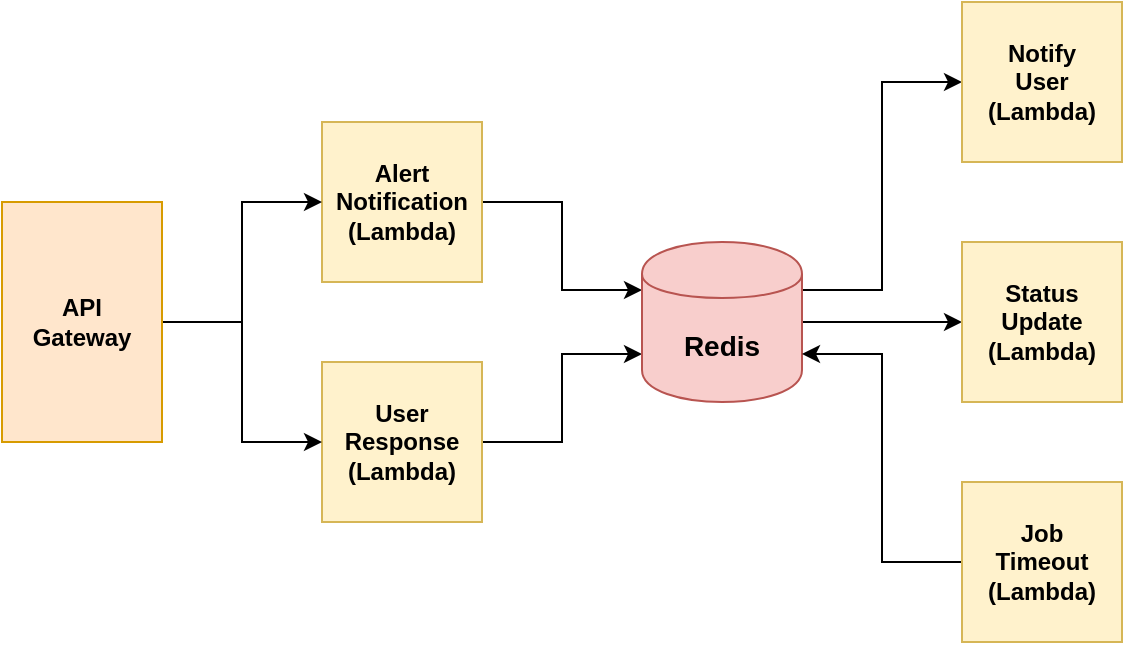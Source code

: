<mxfile version="12.1.3" type="device" pages="1"><diagram id="lVNuTSO0h6tkPmrTnnza" name="Page-1"><mxGraphModel dx="840" dy="697" grid="1" gridSize="10" guides="1" tooltips="1" connect="1" arrows="1" fold="1" page="1" pageScale="1" pageWidth="850" pageHeight="1100" math="0" shadow="0"><root><mxCell id="0"/><mxCell id="1" parent="0"/><mxCell id="XjDLLhO8p2b_KuAGFBRZ-9" style="edgeStyle=orthogonalEdgeStyle;rounded=0;orthogonalLoop=1;jettySize=auto;html=1;exitX=1;exitY=0.5;exitDx=0;exitDy=0;entryX=0;entryY=0.3;entryDx=0;entryDy=0;" edge="1" parent="1" source="4D2oloACwnhCHtlaFUdp-2" target="4D2oloACwnhCHtlaFUdp-7"><mxGeometry relative="1" as="geometry"/></mxCell><mxCell id="4D2oloACwnhCHtlaFUdp-2" value="Alert&lt;br&gt;Notification&lt;br&gt;(Lambda)" style="whiteSpace=wrap;html=1;aspect=fixed;fillColor=#fff2cc;strokeColor=#d6b656;fontStyle=1" parent="1" vertex="1"><mxGeometry x="200" y="120" width="80" height="80" as="geometry"/></mxCell><mxCell id="XjDLLhO8p2b_KuAGFBRZ-13" style="edgeStyle=orthogonalEdgeStyle;rounded=0;orthogonalLoop=1;jettySize=auto;html=1;exitX=1;exitY=0.5;exitDx=0;exitDy=0;entryX=0;entryY=0.7;entryDx=0;entryDy=0;startArrow=none;startFill=0;" edge="1" parent="1" source="4D2oloACwnhCHtlaFUdp-3" target="4D2oloACwnhCHtlaFUdp-7"><mxGeometry relative="1" as="geometry"/></mxCell><mxCell id="4D2oloACwnhCHtlaFUdp-3" value="User&lt;br&gt;Response&lt;br&gt;(Lambda)" style="whiteSpace=wrap;html=1;aspect=fixed;fillColor=#fff2cc;strokeColor=#d6b656;fontStyle=1" parent="1" vertex="1"><mxGeometry x="200" y="240" width="80" height="80" as="geometry"/></mxCell><mxCell id="XjDLLhO8p2b_KuAGFBRZ-11" style="edgeStyle=orthogonalEdgeStyle;rounded=0;orthogonalLoop=1;jettySize=auto;html=1;exitX=1;exitY=0.3;exitDx=0;exitDy=0;entryX=0;entryY=0.5;entryDx=0;entryDy=0;startArrow=none;startFill=0;" edge="1" parent="1" source="4D2oloACwnhCHtlaFUdp-7" target="4D2oloACwnhCHtlaFUdp-16"><mxGeometry relative="1" as="geometry"/></mxCell><mxCell id="XjDLLhO8p2b_KuAGFBRZ-16" style="edgeStyle=orthogonalEdgeStyle;rounded=0;orthogonalLoop=1;jettySize=auto;html=1;exitX=1;exitY=0.5;exitDx=0;exitDy=0;entryX=0;entryY=0.5;entryDx=0;entryDy=0;startArrow=none;startFill=0;" edge="1" parent="1" source="4D2oloACwnhCHtlaFUdp-7" target="XjDLLhO8p2b_KuAGFBRZ-15"><mxGeometry relative="1" as="geometry"/></mxCell><mxCell id="4D2oloACwnhCHtlaFUdp-7" value="Redis" style="shape=cylinder;whiteSpace=wrap;html=1;boundedLbl=1;backgroundOutline=1;fontSize=14;fontStyle=1;fillColor=#f8cecc;strokeColor=#b85450;" parent="1" vertex="1"><mxGeometry x="360" y="180" width="80" height="80" as="geometry"/></mxCell><mxCell id="4D2oloACwnhCHtlaFUdp-16" value="Notify&lt;br&gt;User&lt;br&gt;(Lambda)" style="whiteSpace=wrap;html=1;aspect=fixed;fillColor=#fff2cc;strokeColor=#d6b656;fontStyle=1" parent="1" vertex="1"><mxGeometry x="520" y="60" width="80" height="80" as="geometry"/></mxCell><mxCell id="XjDLLhO8p2b_KuAGFBRZ-12" style="edgeStyle=orthogonalEdgeStyle;rounded=0;orthogonalLoop=1;jettySize=auto;html=1;exitX=0;exitY=0.5;exitDx=0;exitDy=0;entryX=1;entryY=0.7;entryDx=0;entryDy=0;startArrow=none;startFill=0;" edge="1" parent="1" source="XjDLLhO8p2b_KuAGFBRZ-3" target="4D2oloACwnhCHtlaFUdp-7"><mxGeometry relative="1" as="geometry"/></mxCell><mxCell id="XjDLLhO8p2b_KuAGFBRZ-3" value="Job&lt;br&gt;Timeout&lt;br&gt;(Lambda)" style="whiteSpace=wrap;html=1;aspect=fixed;fillColor=#fff2cc;strokeColor=#d6b656;fontStyle=1" vertex="1" parent="1"><mxGeometry x="520" y="300" width="80" height="80" as="geometry"/></mxCell><mxCell id="XjDLLhO8p2b_KuAGFBRZ-7" style="edgeStyle=orthogonalEdgeStyle;rounded=0;orthogonalLoop=1;jettySize=auto;html=1;exitX=1;exitY=0.5;exitDx=0;exitDy=0;entryX=0;entryY=0.5;entryDx=0;entryDy=0;" edge="1" parent="1" source="XjDLLhO8p2b_KuAGFBRZ-6" target="4D2oloACwnhCHtlaFUdp-2"><mxGeometry relative="1" as="geometry"/></mxCell><mxCell id="XjDLLhO8p2b_KuAGFBRZ-8" style="edgeStyle=orthogonalEdgeStyle;rounded=0;orthogonalLoop=1;jettySize=auto;html=1;exitX=1;exitY=0.5;exitDx=0;exitDy=0;entryX=0;entryY=0.5;entryDx=0;entryDy=0;" edge="1" parent="1" source="XjDLLhO8p2b_KuAGFBRZ-6" target="4D2oloACwnhCHtlaFUdp-3"><mxGeometry relative="1" as="geometry"/></mxCell><mxCell id="XjDLLhO8p2b_KuAGFBRZ-6" value="API&lt;br&gt;Gateway" style="rounded=0;whiteSpace=wrap;html=1;fontStyle=1;fillColor=#ffe6cc;strokeColor=#d79b00;" vertex="1" parent="1"><mxGeometry x="40" y="160" width="80" height="120" as="geometry"/></mxCell><mxCell id="XjDLLhO8p2b_KuAGFBRZ-15" value="Status&lt;br&gt;Update&lt;br&gt;(Lambda)" style="whiteSpace=wrap;html=1;aspect=fixed;fillColor=#fff2cc;strokeColor=#d6b656;fontStyle=1" vertex="1" parent="1"><mxGeometry x="520" y="180" width="80" height="80" as="geometry"/></mxCell></root></mxGraphModel></diagram></mxfile>